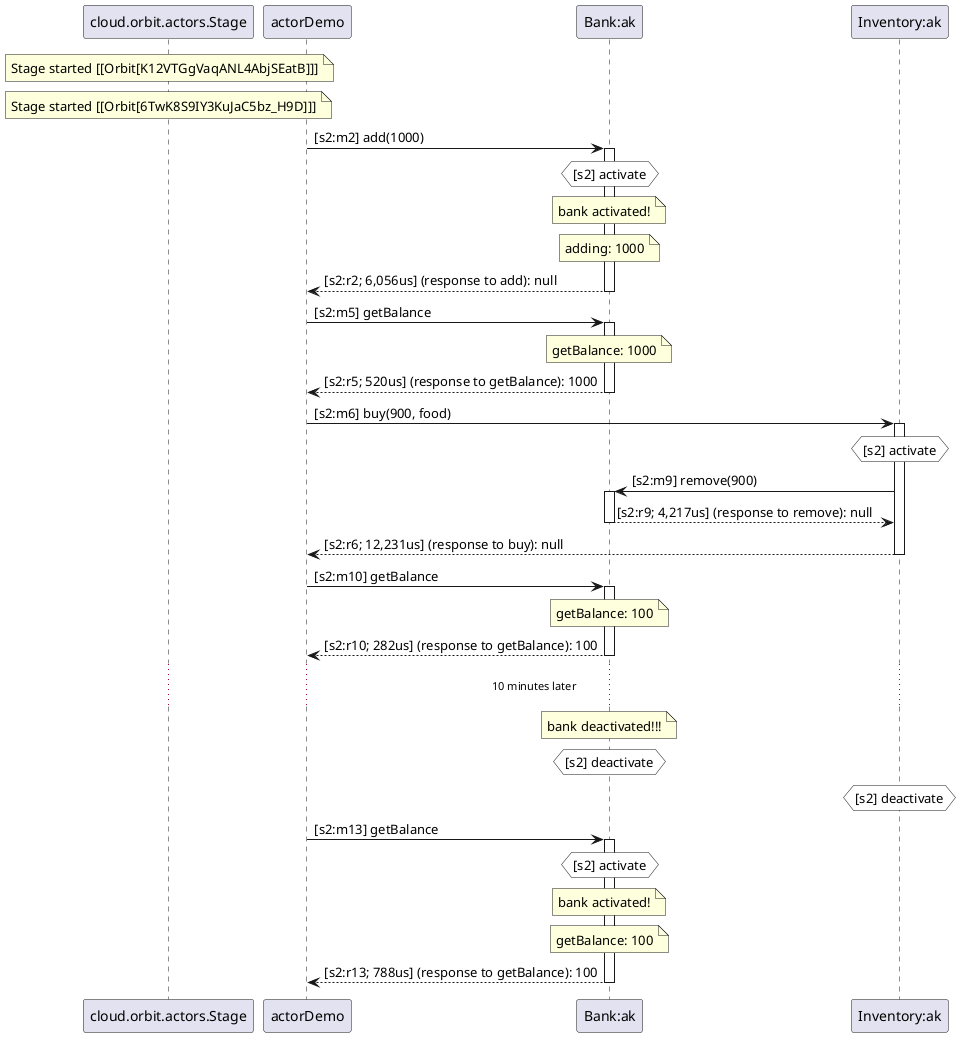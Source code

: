 @startuml
note over "cloud.orbit.actors.Stage": Stage started [[Orbit[K12VTGgVaqANL4AbjSEatB]]]
note over "cloud.orbit.actors.Stage": Stage started [[Orbit[6TwK8S9IY3KuJaC5bz_H9D]]]
"actorDemo" -> "Bank:ak" : [s2:m2] add(1000)
activate "Bank:ak"
hnote over "Bank:ak" #white : [s2] activate
note over "Bank:ak": bank activated!
note over "Bank:ak": adding: 1000
"Bank:ak" --> "actorDemo" : [s2:r2; 6,056us] (response to add): null
deactivate "Bank:ak"
"actorDemo" -> "Bank:ak" : [s2:m5] getBalance
activate "Bank:ak"
note over "Bank:ak": getBalance: 1000
"Bank:ak" --> "actorDemo" : [s2:r5; 520us] (response to getBalance): 1000
deactivate "Bank:ak"
"actorDemo" -> "Inventory:ak" : [s2:m6] buy(900, food)
activate "Inventory:ak"
hnote over "Inventory:ak" #white : [s2] activate
"Inventory:ak" -> "Bank:ak" : [s2:m9] remove(900)
activate "Bank:ak"
"Bank:ak" --> "Inventory:ak" : [s2:r9; 4,217us] (response to remove): null
deactivate "Bank:ak"
"Inventory:ak" --> "actorDemo" : [s2:r6; 12,231us] (response to buy): null
deactivate "Inventory:ak"
"actorDemo" -> "Bank:ak" : [s2:m10] getBalance
activate "Bank:ak"
note over "Bank:ak": getBalance: 100
"Bank:ak" --> "actorDemo" : [s2:r10; 282us] (response to getBalance): 100
deactivate "Bank:ak"
...10 minutes later...
note over "Bank:ak": bank deactivated!!!
hnote over "Bank:ak" #white : [s2] deactivate
hnote over "Inventory:ak" #white : [s2] deactivate
"actorDemo" -> "Bank:ak" : [s2:m13] getBalance
activate "Bank:ak"
hnote over "Bank:ak" #white : [s2] activate
note over "Bank:ak": bank activated!
note over "Bank:ak": getBalance: 100
"Bank:ak" --> "actorDemo" : [s2:r13; 788us] (response to getBalance): 100
deactivate "Bank:ak"
@enduml
